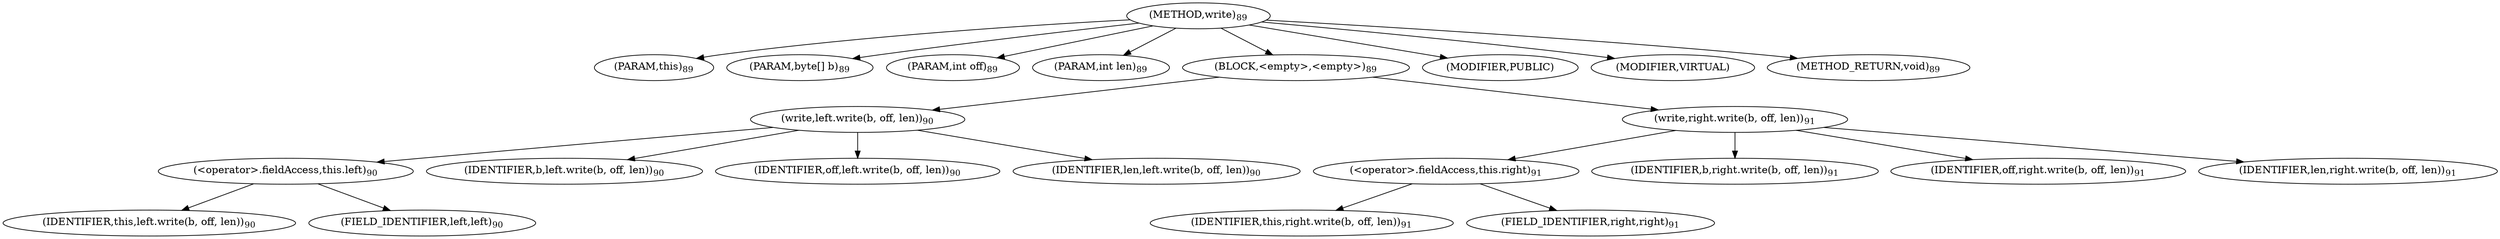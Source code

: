digraph "write" {  
"77" [label = <(METHOD,write)<SUB>89</SUB>> ]
"78" [label = <(PARAM,this)<SUB>89</SUB>> ]
"79" [label = <(PARAM,byte[] b)<SUB>89</SUB>> ]
"80" [label = <(PARAM,int off)<SUB>89</SUB>> ]
"81" [label = <(PARAM,int len)<SUB>89</SUB>> ]
"82" [label = <(BLOCK,&lt;empty&gt;,&lt;empty&gt;)<SUB>89</SUB>> ]
"83" [label = <(write,left.write(b, off, len))<SUB>90</SUB>> ]
"84" [label = <(&lt;operator&gt;.fieldAccess,this.left)<SUB>90</SUB>> ]
"85" [label = <(IDENTIFIER,this,left.write(b, off, len))<SUB>90</SUB>> ]
"86" [label = <(FIELD_IDENTIFIER,left,left)<SUB>90</SUB>> ]
"87" [label = <(IDENTIFIER,b,left.write(b, off, len))<SUB>90</SUB>> ]
"88" [label = <(IDENTIFIER,off,left.write(b, off, len))<SUB>90</SUB>> ]
"89" [label = <(IDENTIFIER,len,left.write(b, off, len))<SUB>90</SUB>> ]
"90" [label = <(write,right.write(b, off, len))<SUB>91</SUB>> ]
"91" [label = <(&lt;operator&gt;.fieldAccess,this.right)<SUB>91</SUB>> ]
"92" [label = <(IDENTIFIER,this,right.write(b, off, len))<SUB>91</SUB>> ]
"93" [label = <(FIELD_IDENTIFIER,right,right)<SUB>91</SUB>> ]
"94" [label = <(IDENTIFIER,b,right.write(b, off, len))<SUB>91</SUB>> ]
"95" [label = <(IDENTIFIER,off,right.write(b, off, len))<SUB>91</SUB>> ]
"96" [label = <(IDENTIFIER,len,right.write(b, off, len))<SUB>91</SUB>> ]
"97" [label = <(MODIFIER,PUBLIC)> ]
"98" [label = <(MODIFIER,VIRTUAL)> ]
"99" [label = <(METHOD_RETURN,void)<SUB>89</SUB>> ]
  "77" -> "78" 
  "77" -> "79" 
  "77" -> "80" 
  "77" -> "81" 
  "77" -> "82" 
  "77" -> "97" 
  "77" -> "98" 
  "77" -> "99" 
  "82" -> "83" 
  "82" -> "90" 
  "83" -> "84" 
  "83" -> "87" 
  "83" -> "88" 
  "83" -> "89" 
  "84" -> "85" 
  "84" -> "86" 
  "90" -> "91" 
  "90" -> "94" 
  "90" -> "95" 
  "90" -> "96" 
  "91" -> "92" 
  "91" -> "93" 
}
